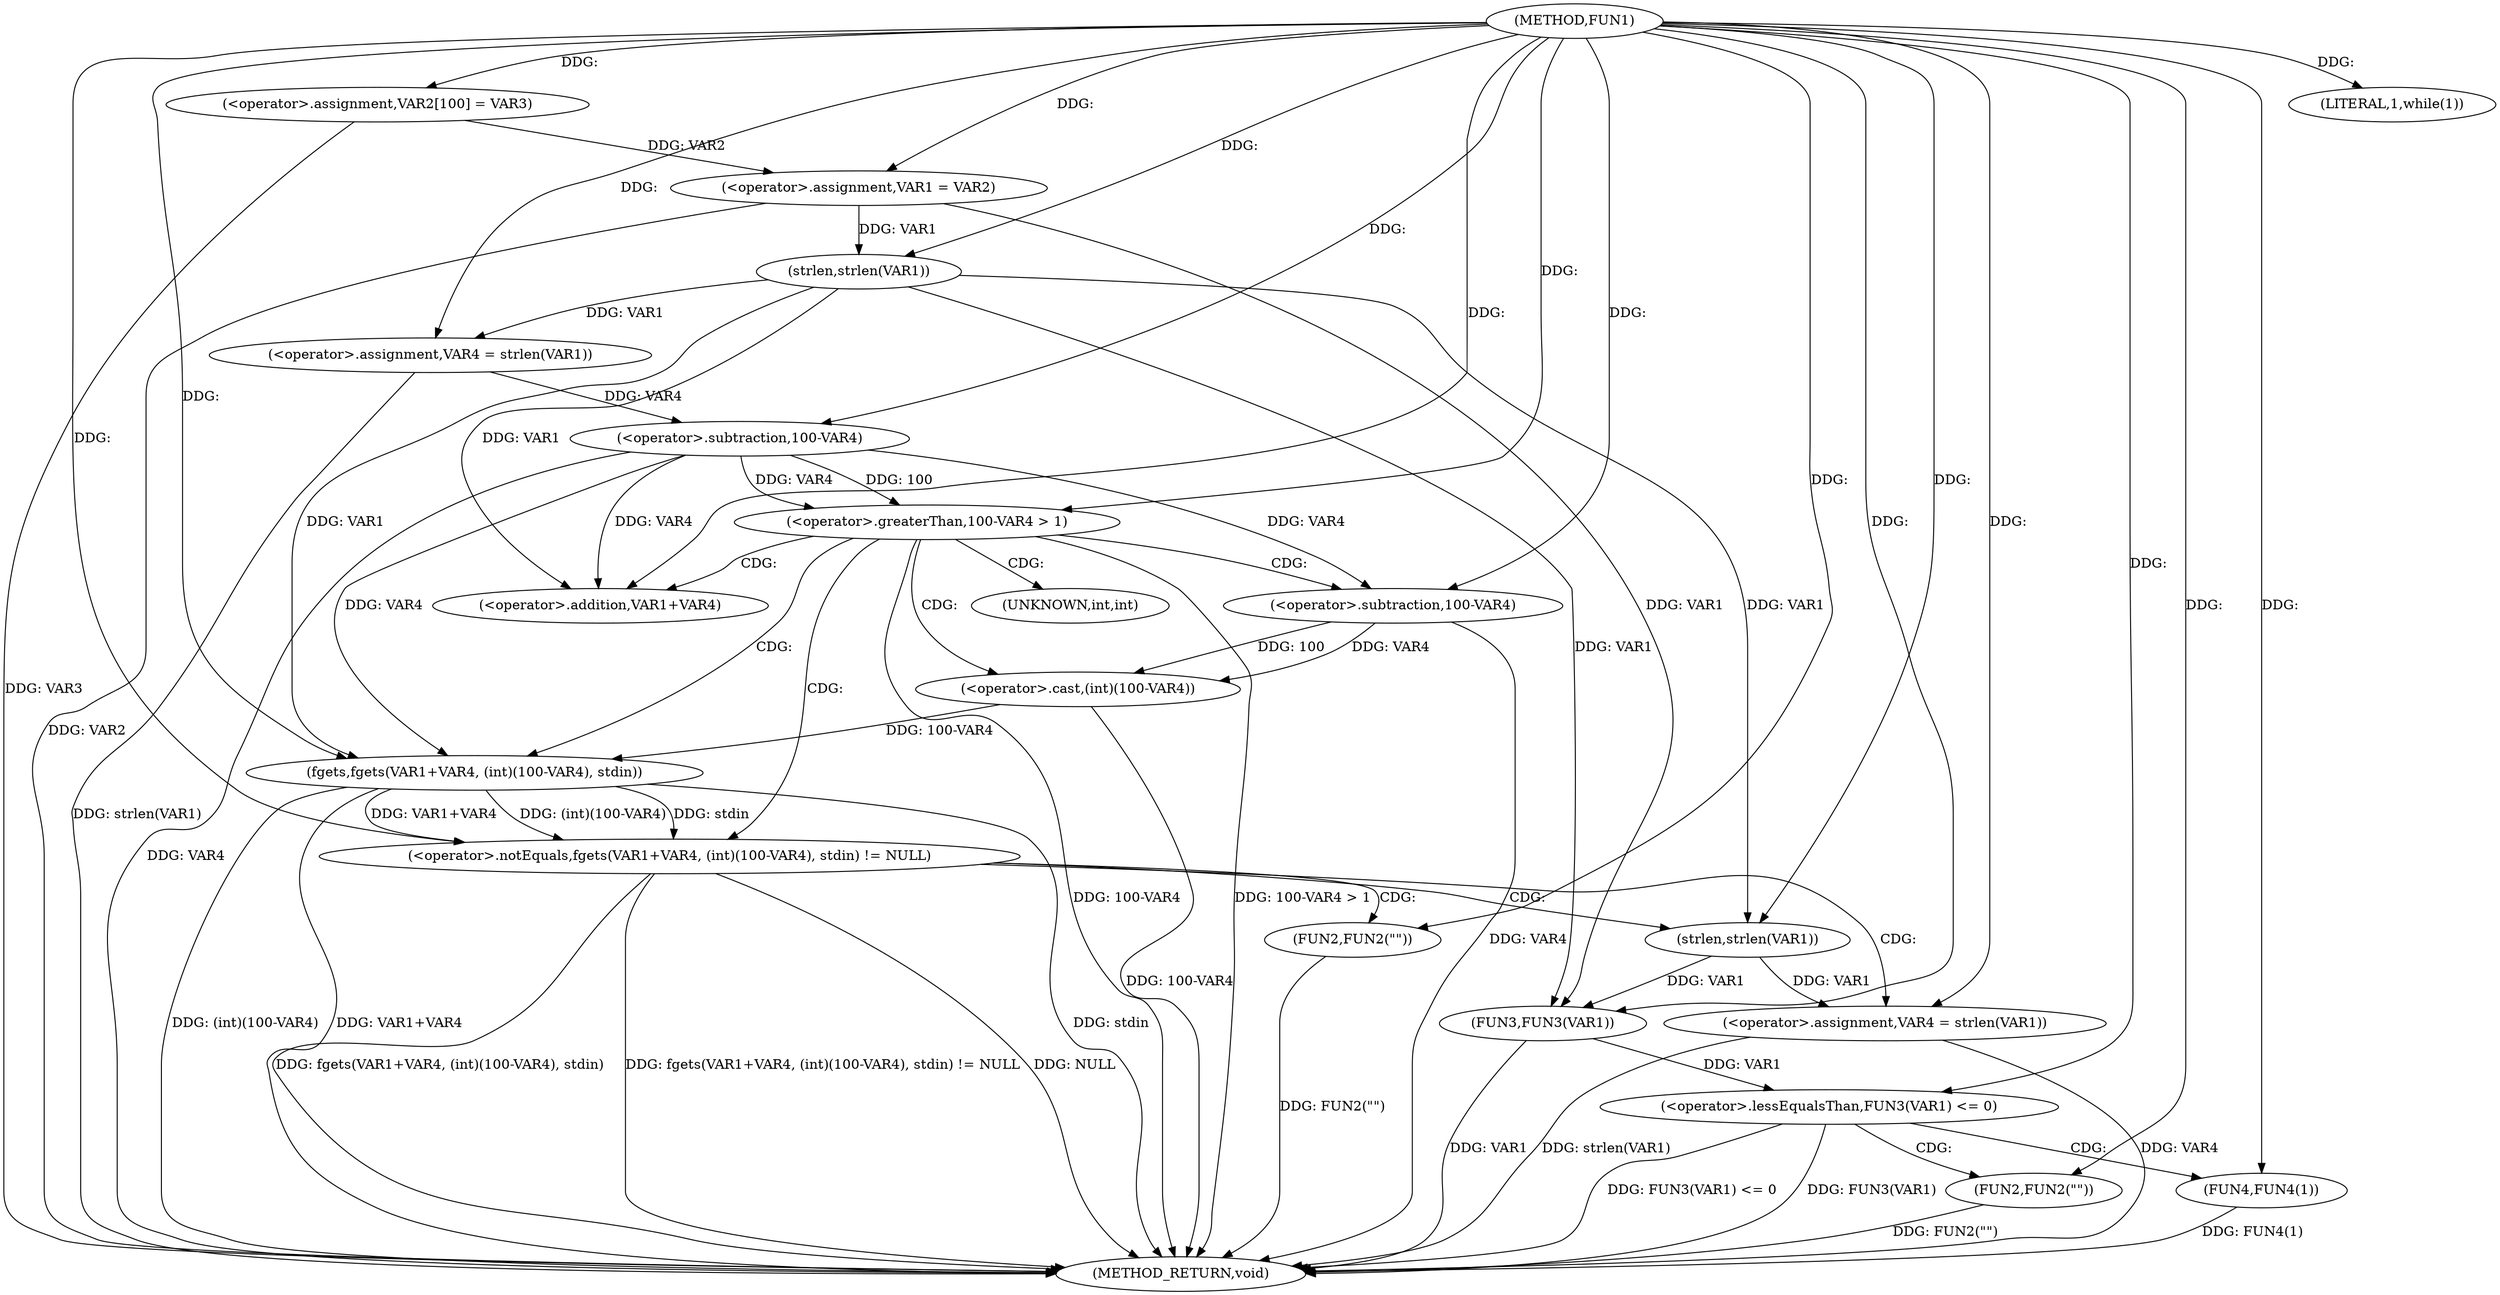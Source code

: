 digraph FUN1 {  
"1000100" [label = "(METHOD,FUN1)" ]
"1000160" [label = "(METHOD_RETURN,void)" ]
"1000104" [label = "(<operator>.assignment,VAR2[100] = VAR3)" ]
"1000107" [label = "(<operator>.assignment,VAR1 = VAR2)" ]
"1000111" [label = "(LITERAL,1,while(1))" ]
"1000115" [label = "(<operator>.assignment,VAR4 = strlen(VAR1))" ]
"1000117" [label = "(strlen,strlen(VAR1))" ]
"1000120" [label = "(<operator>.greaterThan,100-VAR4 > 1)" ]
"1000121" [label = "(<operator>.subtraction,100-VAR4)" ]
"1000127" [label = "(<operator>.notEquals,fgets(VAR1+VAR4, (int)(100-VAR4), stdin) != NULL)" ]
"1000128" [label = "(fgets,fgets(VAR1+VAR4, (int)(100-VAR4), stdin))" ]
"1000129" [label = "(<operator>.addition,VAR1+VAR4)" ]
"1000132" [label = "(<operator>.cast,(int)(100-VAR4))" ]
"1000134" [label = "(<operator>.subtraction,100-VAR4)" ]
"1000140" [label = "(<operator>.assignment,VAR4 = strlen(VAR1))" ]
"1000142" [label = "(strlen,strlen(VAR1))" ]
"1000147" [label = "(FUN2,FUN2(\"\"))" ]
"1000151" [label = "(<operator>.lessEqualsThan,FUN3(VAR1) <= 0)" ]
"1000152" [label = "(FUN3,FUN3(VAR1))" ]
"1000156" [label = "(FUN2,FUN2(\"\"))" ]
"1000158" [label = "(FUN4,FUN4(1))" ]
"1000133" [label = "(UNKNOWN,int,int)" ]
  "1000115" -> "1000160"  [ label = "DDG: strlen(VAR1)"] 
  "1000140" -> "1000160"  [ label = "DDG: strlen(VAR1)"] 
  "1000120" -> "1000160"  [ label = "DDG: 100-VAR4 > 1"] 
  "1000134" -> "1000160"  [ label = "DDG: VAR4"] 
  "1000147" -> "1000160"  [ label = "DDG: FUN2(\"\")"] 
  "1000151" -> "1000160"  [ label = "DDG: FUN3(VAR1) <= 0"] 
  "1000121" -> "1000160"  [ label = "DDG: VAR4"] 
  "1000128" -> "1000160"  [ label = "DDG: (int)(100-VAR4)"] 
  "1000140" -> "1000160"  [ label = "DDG: VAR4"] 
  "1000151" -> "1000160"  [ label = "DDG: FUN3(VAR1)"] 
  "1000128" -> "1000160"  [ label = "DDG: VAR1+VAR4"] 
  "1000158" -> "1000160"  [ label = "DDG: FUN4(1)"] 
  "1000132" -> "1000160"  [ label = "DDG: 100-VAR4"] 
  "1000120" -> "1000160"  [ label = "DDG: 100-VAR4"] 
  "1000127" -> "1000160"  [ label = "DDG: fgets(VAR1+VAR4, (int)(100-VAR4), stdin) != NULL"] 
  "1000152" -> "1000160"  [ label = "DDG: VAR1"] 
  "1000127" -> "1000160"  [ label = "DDG: NULL"] 
  "1000127" -> "1000160"  [ label = "DDG: fgets(VAR1+VAR4, (int)(100-VAR4), stdin)"] 
  "1000156" -> "1000160"  [ label = "DDG: FUN2(\"\")"] 
  "1000128" -> "1000160"  [ label = "DDG: stdin"] 
  "1000104" -> "1000160"  [ label = "DDG: VAR3"] 
  "1000107" -> "1000160"  [ label = "DDG: VAR2"] 
  "1000100" -> "1000104"  [ label = "DDG: "] 
  "1000104" -> "1000107"  [ label = "DDG: VAR2"] 
  "1000100" -> "1000107"  [ label = "DDG: "] 
  "1000100" -> "1000111"  [ label = "DDG: "] 
  "1000117" -> "1000115"  [ label = "DDG: VAR1"] 
  "1000100" -> "1000115"  [ label = "DDG: "] 
  "1000107" -> "1000117"  [ label = "DDG: VAR1"] 
  "1000100" -> "1000117"  [ label = "DDG: "] 
  "1000121" -> "1000120"  [ label = "DDG: 100"] 
  "1000121" -> "1000120"  [ label = "DDG: VAR4"] 
  "1000100" -> "1000121"  [ label = "DDG: "] 
  "1000115" -> "1000121"  [ label = "DDG: VAR4"] 
  "1000100" -> "1000120"  [ label = "DDG: "] 
  "1000128" -> "1000127"  [ label = "DDG: VAR1+VAR4"] 
  "1000128" -> "1000127"  [ label = "DDG: (int)(100-VAR4)"] 
  "1000128" -> "1000127"  [ label = "DDG: stdin"] 
  "1000117" -> "1000128"  [ label = "DDG: VAR1"] 
  "1000100" -> "1000128"  [ label = "DDG: "] 
  "1000121" -> "1000128"  [ label = "DDG: VAR4"] 
  "1000117" -> "1000129"  [ label = "DDG: VAR1"] 
  "1000100" -> "1000129"  [ label = "DDG: "] 
  "1000121" -> "1000129"  [ label = "DDG: VAR4"] 
  "1000132" -> "1000128"  [ label = "DDG: 100-VAR4"] 
  "1000134" -> "1000132"  [ label = "DDG: 100"] 
  "1000134" -> "1000132"  [ label = "DDG: VAR4"] 
  "1000100" -> "1000134"  [ label = "DDG: "] 
  "1000121" -> "1000134"  [ label = "DDG: VAR4"] 
  "1000100" -> "1000127"  [ label = "DDG: "] 
  "1000142" -> "1000140"  [ label = "DDG: VAR1"] 
  "1000100" -> "1000140"  [ label = "DDG: "] 
  "1000100" -> "1000142"  [ label = "DDG: "] 
  "1000117" -> "1000142"  [ label = "DDG: VAR1"] 
  "1000100" -> "1000147"  [ label = "DDG: "] 
  "1000152" -> "1000151"  [ label = "DDG: VAR1"] 
  "1000107" -> "1000152"  [ label = "DDG: VAR1"] 
  "1000117" -> "1000152"  [ label = "DDG: VAR1"] 
  "1000142" -> "1000152"  [ label = "DDG: VAR1"] 
  "1000100" -> "1000152"  [ label = "DDG: "] 
  "1000100" -> "1000151"  [ label = "DDG: "] 
  "1000100" -> "1000156"  [ label = "DDG: "] 
  "1000100" -> "1000158"  [ label = "DDG: "] 
  "1000120" -> "1000127"  [ label = "CDG: "] 
  "1000120" -> "1000132"  [ label = "CDG: "] 
  "1000120" -> "1000128"  [ label = "CDG: "] 
  "1000120" -> "1000129"  [ label = "CDG: "] 
  "1000120" -> "1000133"  [ label = "CDG: "] 
  "1000120" -> "1000134"  [ label = "CDG: "] 
  "1000127" -> "1000142"  [ label = "CDG: "] 
  "1000127" -> "1000147"  [ label = "CDG: "] 
  "1000127" -> "1000140"  [ label = "CDG: "] 
  "1000151" -> "1000158"  [ label = "CDG: "] 
  "1000151" -> "1000156"  [ label = "CDG: "] 
}
